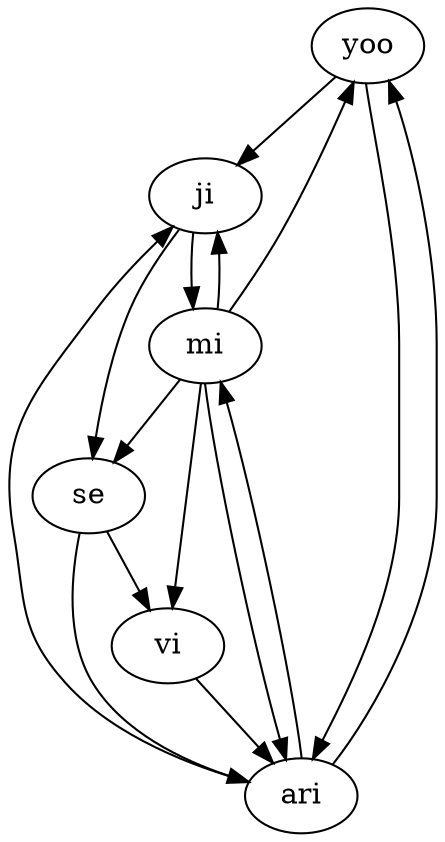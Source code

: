 digraph {
yoo->ji;
ji->mi;
mi->ji;
ji->se;
ari->ji;
mi->yoo;
yoo->ari;
ari->yoo;
mi->vi;
mi->se;
mi->ari;
ari->mi;
se->vi;
vi->ari;
se->ari;
}